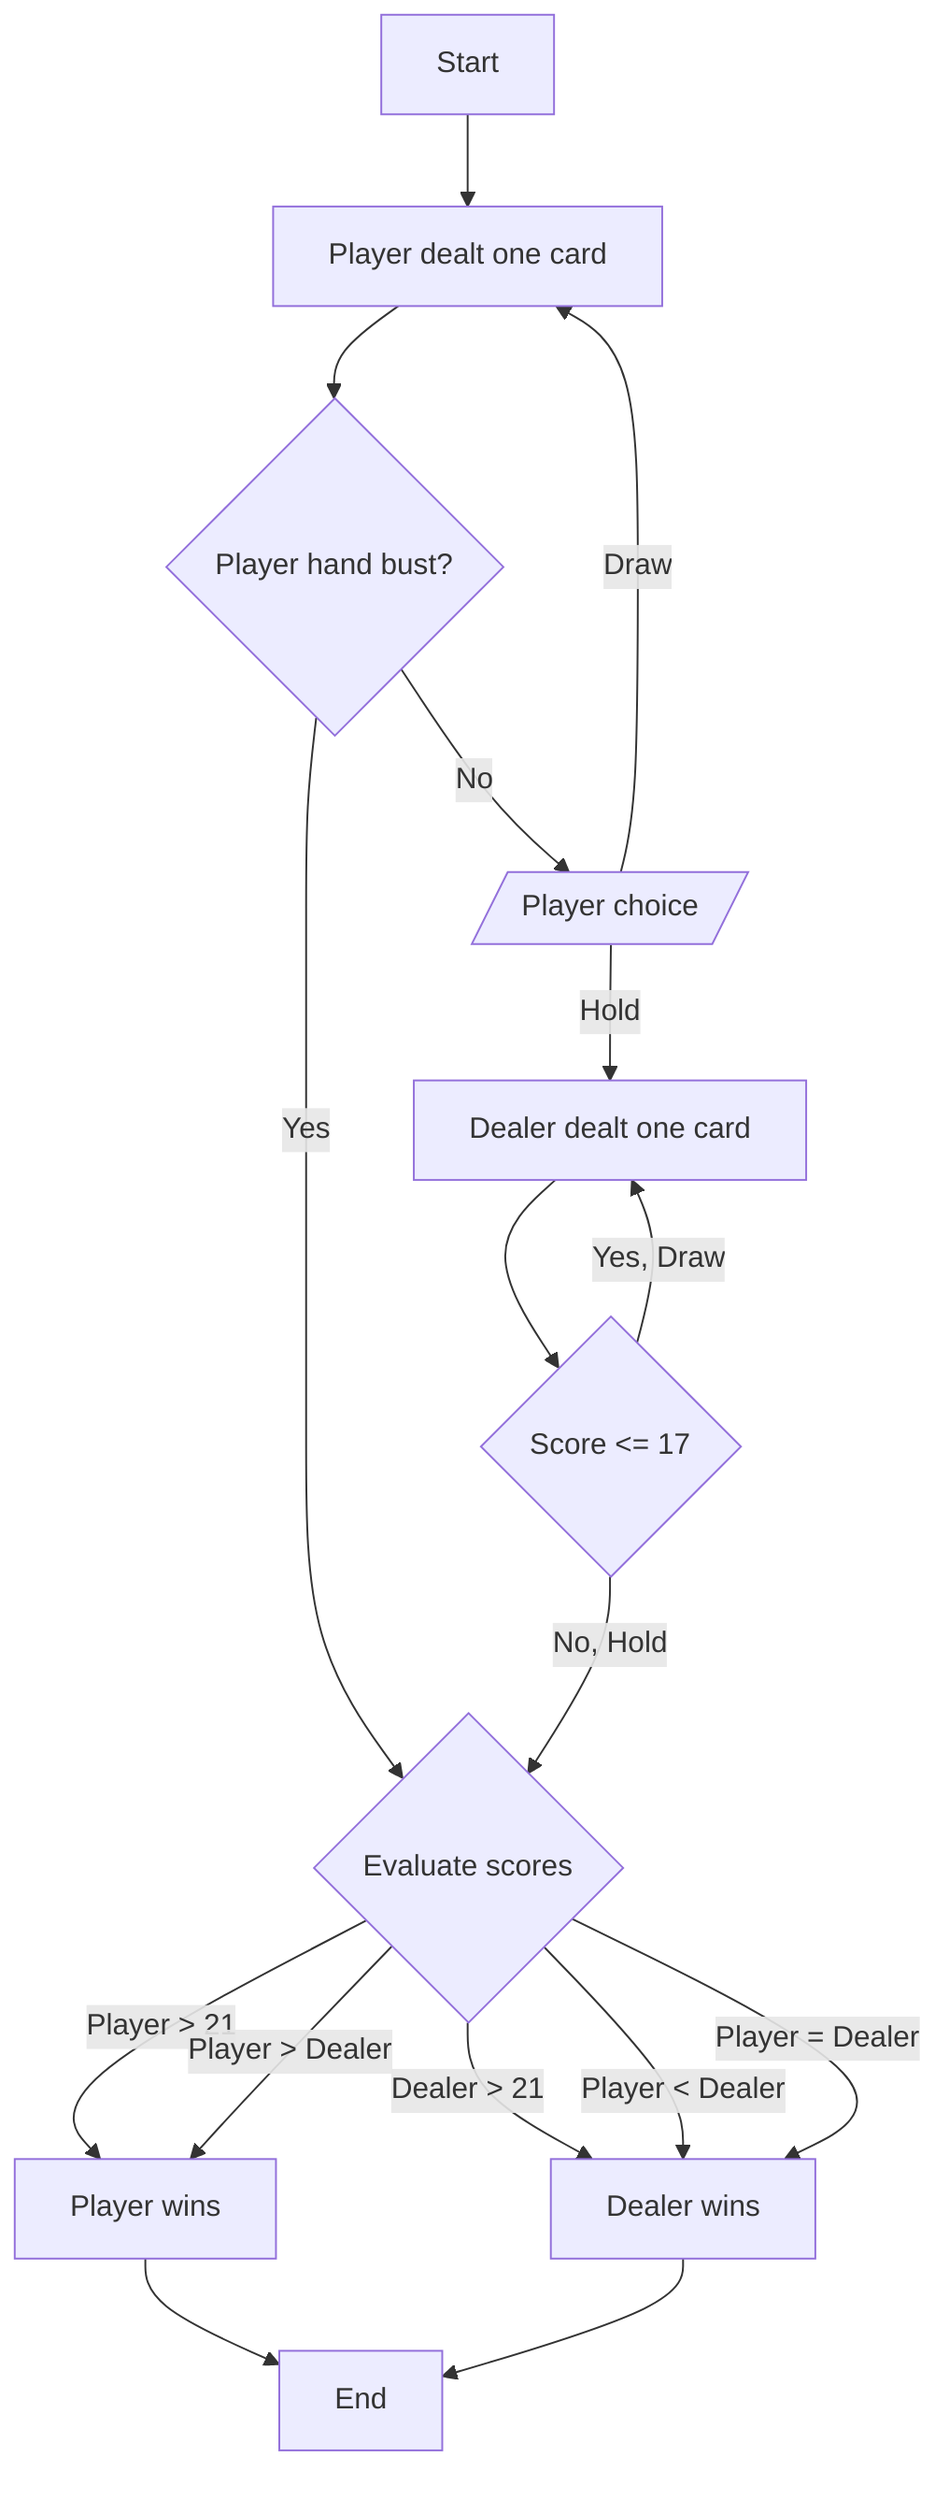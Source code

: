 graph TD
    Start --> PlayerDealt[Player dealt one card]
    PlayerDealt --> CheckPlayerBust{Player hand bust?}
    CheckPlayerBust -->|Yes| EvaluateScore
    CheckPlayerBust -->|No| PlayerChoice[/Player choice/]
    PlayerChoice -->|Draw| PlayerDealt
    PlayerChoice -->|Hold| DealerDealt[Dealer dealt one card]
    DealerDealt --> DealerChoice{Score <= 17}
    DealerChoice -->|Yes, Draw| DealerDealt
    DealerChoice -->|No, Hold| EvaluateScore
    EvaluateScore{Evaluate scores} -->|Player > 21| PlayerWins[Player wins]
    EvaluateScore -->|Dealer > 21| DealerWins[Dealer wins]
    EvaluateScore -->|Player > Dealer | PlayerWins[Player wins]
    EvaluateScore -->|Player < Dealer| DealerWins[Dealer wins]
    EvaluateScore -->|Player = Dealer| DealerWins
    PlayerWins --> End
    DealerWins --> End